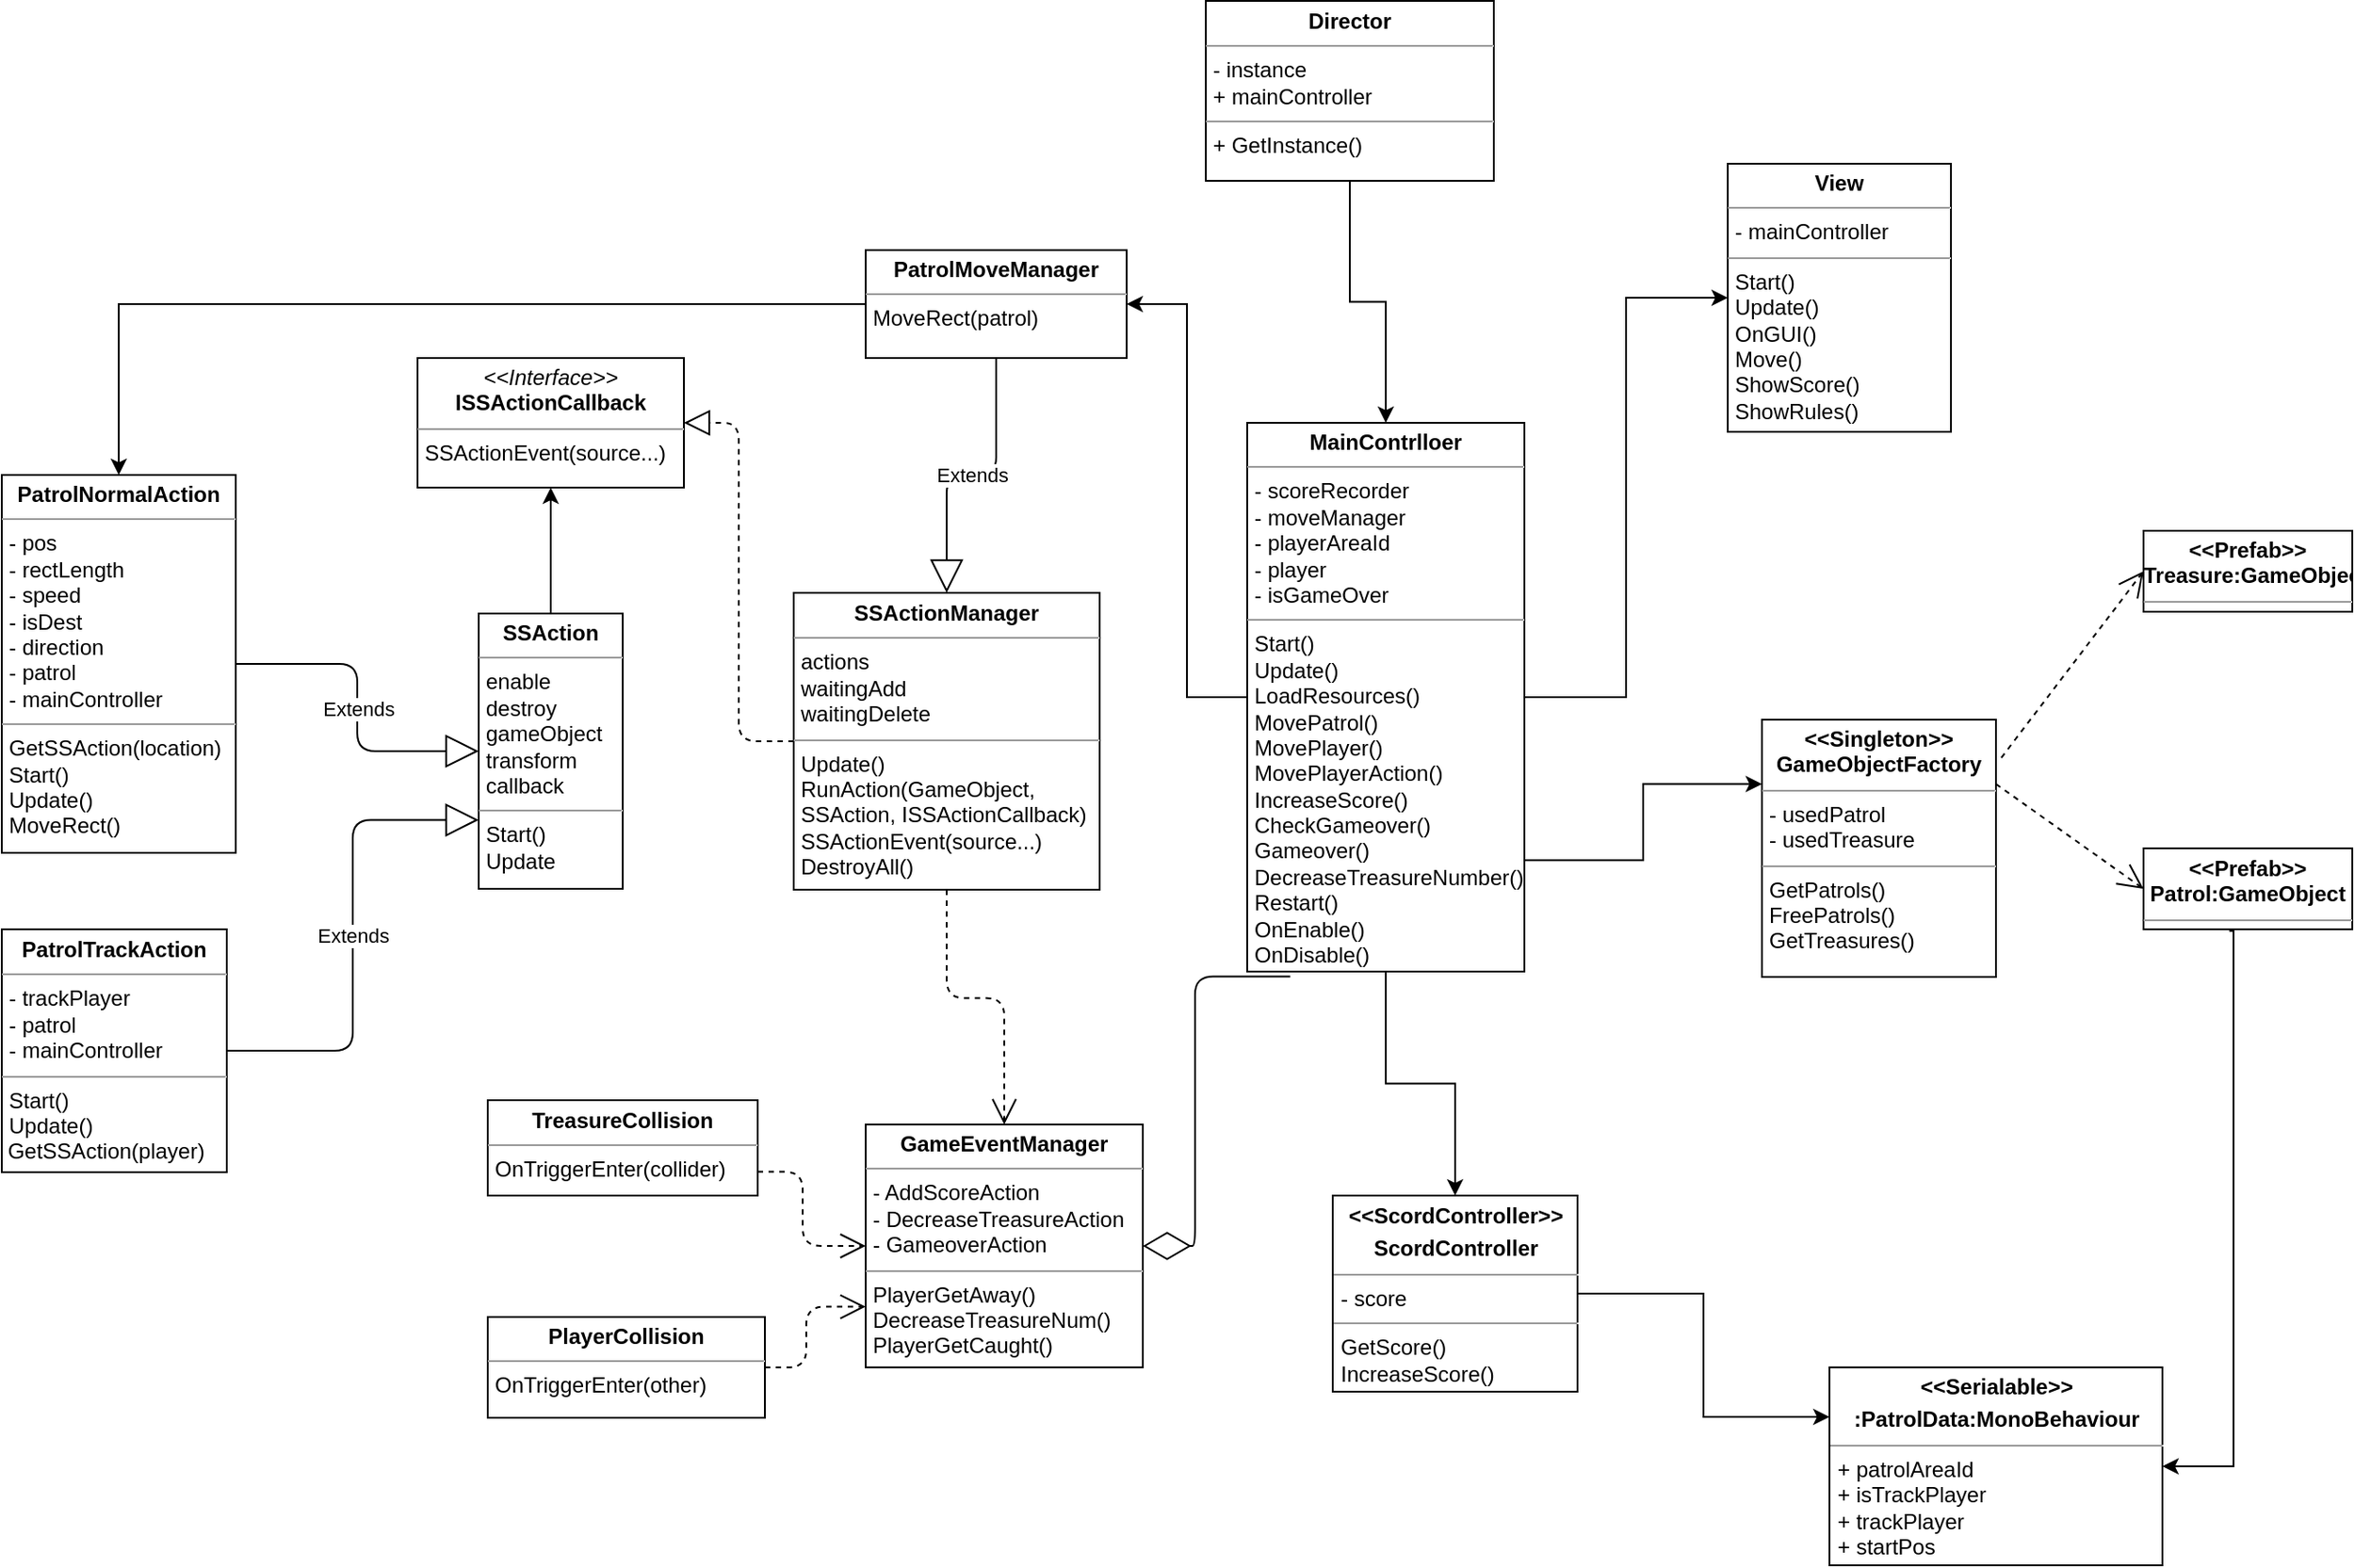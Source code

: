 <mxfile version="12.2.4" pages="1"><diagram id="sHEhAXrCf3O6p-drYCcK" name="第 1 页"><mxGraphModel dx="2479" dy="1098" grid="1" gridSize="10" guides="1" tooltips="1" connect="1" arrows="1" fold="1" page="1" pageScale="1" pageWidth="827" pageHeight="1169" math="0" shadow="0"><root><mxCell id="0"/><mxCell id="1" parent="0"/><mxCell id="143" style="edgeStyle=orthogonalEdgeStyle;rounded=0;orthogonalLoop=1;jettySize=auto;html=1;entryX=0.5;entryY=1;entryDx=0;entryDy=0;" edge="1" parent="1" source="16" target="82"><mxGeometry relative="1" as="geometry"/></mxCell><mxCell id="16" value="&lt;p style=&quot;margin: 0px ; margin-top: 4px ; text-align: center&quot;&gt;&lt;b&gt;SSAction&lt;/b&gt;&lt;/p&gt;&lt;hr size=&quot;1&quot;&gt;&lt;p style=&quot;margin: 0px ; margin-left: 4px&quot;&gt;enable&lt;br&gt;&lt;/p&gt;&lt;p style=&quot;margin: 0px ; margin-left: 4px&quot;&gt;destroy&lt;/p&gt;&lt;p style=&quot;margin: 0px ; margin-left: 4px&quot;&gt;gameObject&lt;/p&gt;&lt;p style=&quot;margin: 0px ; margin-left: 4px&quot;&gt;transform&lt;/p&gt;&lt;p style=&quot;margin: 0px ; margin-left: 4px&quot;&gt;callback&lt;/p&gt;&lt;hr size=&quot;1&quot;&gt;&lt;p style=&quot;margin: 0px ; margin-left: 4px&quot;&gt;Start()&lt;/p&gt;&lt;p style=&quot;margin: 0px ; margin-left: 4px&quot;&gt;Update&lt;/p&gt;" style="verticalAlign=top;align=left;overflow=fill;fontSize=12;fontFamily=Helvetica;html=1;" parent="1" vertex="1"><mxGeometry x="-405" y="591" width="80" height="153" as="geometry"/></mxCell><mxCell id="17" value="&lt;p style=&quot;margin: 0px ; margin-top: 4px ; text-align: center&quot;&gt;&lt;b&gt;SSActionManager&lt;/b&gt;&lt;/p&gt;&lt;hr size=&quot;1&quot;&gt;&lt;p style=&quot;margin: 0px ; margin-left: 4px&quot;&gt;actions&lt;/p&gt;&lt;p style=&quot;margin: 0px ; margin-left: 4px&quot;&gt;waitingAdd&lt;/p&gt;&lt;p style=&quot;margin: 0px ; margin-left: 4px&quot;&gt;waitingDelete&lt;/p&gt;&lt;hr size=&quot;1&quot;&gt;&lt;p style=&quot;margin: 0px ; margin-left: 4px&quot;&gt;Update()&lt;/p&gt;&lt;p style=&quot;margin: 0px ; margin-left: 4px&quot;&gt;RunAction(GameObject,&amp;nbsp;&lt;/p&gt;&lt;p style=&quot;margin: 0px ; margin-left: 4px&quot;&gt;SSAction, ISSActionCallback)&lt;/p&gt;&lt;p style=&quot;margin: 0px ; margin-left: 4px&quot;&gt;SSActionEvent(source...)&lt;/p&gt;&lt;p style=&quot;margin: 0px ; margin-left: 4px&quot;&gt;DestroyAll()&lt;/p&gt;" style="verticalAlign=top;align=left;overflow=fill;fontSize=12;fontFamily=Helvetica;html=1;" parent="1" vertex="1"><mxGeometry x="-230" y="579.5" width="170" height="165" as="geometry"/></mxCell><mxCell id="132" style="edgeStyle=orthogonalEdgeStyle;rounded=0;orthogonalLoop=1;jettySize=auto;html=1;entryX=1;entryY=0.5;entryDx=0;entryDy=0;exitX=0.411;exitY=1.02;exitDx=0;exitDy=0;exitPerimeter=0;" edge="1" parent="1" source="26" target="112"><mxGeometry relative="1" as="geometry"><Array as="points"><mxPoint x="570" y="767"/><mxPoint x="570" y="1065"/></Array></mxGeometry></mxCell><mxCell id="26" value="&lt;p style=&quot;margin: 0px ; margin-top: 4px ; text-align: center&quot;&gt;&lt;b&gt;&amp;lt;&amp;lt;Prefab&amp;gt;&amp;gt;&lt;/b&gt;&lt;br&gt;&lt;b&gt;Patrol:GameObject&lt;/b&gt;&lt;/p&gt;&lt;hr size=&quot;1&quot;&gt;&lt;p style=&quot;margin: 0px ; margin-left: 4px&quot;&gt;&lt;br&gt;&lt;/p&gt;" style="verticalAlign=top;align=left;overflow=fill;fontSize=12;fontFamily=Helvetica;html=1;" parent="1" vertex="1"><mxGeometry x="520" y="721.5" width="116" height="45" as="geometry"/></mxCell><mxCell id="115" style="edgeStyle=orthogonalEdgeStyle;rounded=0;orthogonalLoop=1;jettySize=auto;html=1;entryX=0;entryY=0.25;entryDx=0;entryDy=0;exitX=0.999;exitY=0.797;exitDx=0;exitDy=0;exitPerimeter=0;" parent="1" source="66" target="42" edge="1"><mxGeometry relative="1" as="geometry"><mxPoint x="176" y="660" as="sourcePoint"/></mxGeometry></mxCell><mxCell id="58" style="edgeStyle=none;orthogonalLoop=1;jettySize=auto;html=1;entryX=0;entryY=0.5;entryDx=0;entryDy=0;dashed=1;endArrow=open;endSize=12;exitX=1;exitY=0.25;exitDx=0;exitDy=0;" parent="1" source="42" target="26" edge="1"><mxGeometry relative="1" as="geometry"/></mxCell><mxCell id="42" value="&lt;p style=&quot;margin: 0px ; margin-top: 4px ; text-align: center&quot;&gt;&lt;span style=&quot;font-weight: 700&quot;&gt;&amp;lt;&amp;lt;Singleton&amp;gt;&amp;gt;&lt;/span&gt;&lt;br style=&quot;padding: 0px ; margin: 0px ; font-weight: 700&quot;&gt;&lt;span style=&quot;font-weight: 700&quot;&gt;GameObjectFactory&lt;/span&gt;&lt;br&gt;&lt;/p&gt;&lt;hr size=&quot;1&quot;&gt;&lt;p style=&quot;margin: 0px ; margin-left: 4px&quot;&gt;- usedPatrol&lt;br style=&quot;padding: 0px ; margin: 0px&quot;&gt;- usedTreasure&lt;/p&gt;&lt;hr size=&quot;1&quot;&gt;&lt;p style=&quot;margin: 0px ; margin-left: 4px&quot;&gt;GetPatrols()&lt;br style=&quot;padding: 0px ; margin: 0px&quot;&gt;FreePatrols()&lt;br style=&quot;padding: 0px ; margin: 0px&quot;&gt;GetTreasures()&lt;br&gt;&lt;/p&gt;" style="verticalAlign=top;align=left;overflow=fill;fontSize=12;fontFamily=Helvetica;html=1;" parent="1" vertex="1"><mxGeometry x="308" y="650" width="130" height="143" as="geometry"/></mxCell><mxCell id="69" style="edgeStyle=orthogonalEdgeStyle;rounded=0;orthogonalLoop=1;jettySize=auto;html=1;entryX=0;entryY=0.5;entryDx=0;entryDy=0;" parent="1" source="66" target="68" edge="1"><mxGeometry relative="1" as="geometry"/></mxCell><mxCell id="116" style="edgeStyle=orthogonalEdgeStyle;rounded=0;orthogonalLoop=1;jettySize=auto;html=1;entryX=1;entryY=0.5;entryDx=0;entryDy=0;" parent="1" source="66" target="110" edge="1"><mxGeometry relative="1" as="geometry"/></mxCell><mxCell id="135" style="edgeStyle=orthogonalEdgeStyle;rounded=0;orthogonalLoop=1;jettySize=auto;html=1;entryX=0.5;entryY=0;entryDx=0;entryDy=0;" edge="1" parent="1" source="66" target="33"><mxGeometry relative="1" as="geometry"/></mxCell><mxCell id="66" value="&lt;p style=&quot;margin: 0px ; margin-top: 4px ; text-align: center&quot;&gt;&lt;span style=&quot;font-weight: 700&quot;&gt;MainContrlloer&lt;/span&gt;&lt;br&gt;&lt;/p&gt;&lt;hr size=&quot;1&quot;&gt;&lt;p style=&quot;margin: 0px ; margin-left: 4px&quot;&gt;- scoreRecorder&lt;/p&gt;&lt;p style=&quot;margin: 0px ; margin-left: 4px&quot;&gt;- moveManager&lt;/p&gt;&lt;p style=&quot;margin: 0px ; margin-left: 4px&quot;&gt;- playerAreaId&lt;/p&gt;&lt;p style=&quot;margin: 0px ; margin-left: 4px&quot;&gt;- player&lt;/p&gt;&lt;p style=&quot;margin: 0px ; margin-left: 4px&quot;&gt;- isGameOver&lt;br&gt;&lt;/p&gt;&lt;hr size=&quot;1&quot;&gt;&lt;p style=&quot;margin: 0px ; margin-left: 4px&quot;&gt;Start()&lt;/p&gt;&lt;p style=&quot;margin: 0px ; margin-left: 4px&quot;&gt;Update()&lt;/p&gt;&lt;p style=&quot;margin: 0px ; margin-left: 4px&quot;&gt;LoadResources()&lt;/p&gt;&lt;p style=&quot;margin: 0px ; margin-left: 4px&quot;&gt;MovePatrol()&lt;/p&gt;&lt;p style=&quot;margin: 0px ; margin-left: 4px&quot;&gt;MovePlayer()&lt;br&gt;&lt;/p&gt;&lt;p style=&quot;margin: 0px ; margin-left: 4px&quot;&gt;MovePlayerAction()&lt;/p&gt;&lt;p style=&quot;margin: 0px ; margin-left: 4px&quot;&gt;IncreaseScore()&lt;/p&gt;&lt;p style=&quot;margin: 0px ; margin-left: 4px&quot;&gt;CheckGameover()&lt;/p&gt;&lt;p style=&quot;margin: 0px ; margin-left: 4px&quot;&gt;Gameover()&lt;/p&gt;&lt;p style=&quot;margin: 0px ; margin-left: 4px&quot;&gt;DecreaseTreasureNumber()&lt;/p&gt;&lt;p style=&quot;margin: 0px ; margin-left: 4px&quot;&gt;Restart()&lt;/p&gt;&lt;p style=&quot;margin: 0px ; margin-left: 4px&quot;&gt;OnEnable()&lt;/p&gt;&lt;p style=&quot;margin: 0px ; margin-left: 4px&quot;&gt;OnDisable()&lt;/p&gt;" style="verticalAlign=top;align=left;overflow=fill;fontSize=12;fontFamily=Helvetica;html=1;" parent="1" vertex="1"><mxGeometry x="22" y="485" width="154" height="305" as="geometry"/></mxCell><mxCell id="68" value="&lt;p style=&quot;margin: 0px ; margin-top: 4px ; text-align: center&quot;&gt;&lt;b&gt;View&lt;/b&gt;&lt;/p&gt;&lt;hr size=&quot;1&quot;&gt;&lt;p style=&quot;margin: 0px ; margin-left: 4px&quot;&gt;- mainController&lt;br&gt;&lt;/p&gt;&lt;hr size=&quot;1&quot;&gt;&lt;p style=&quot;margin: 0px ; margin-left: 4px&quot;&gt;Start()&lt;/p&gt;&lt;p style=&quot;margin: 0px ; margin-left: 4px&quot;&gt;Update()&lt;br style=&quot;padding: 0px ; margin: 0px&quot;&gt;OnGUI()&lt;br&gt;&lt;/p&gt;&lt;p style=&quot;margin: 0px ; margin-left: 4px&quot;&gt;Move()&lt;/p&gt;&lt;p style=&quot;margin: 0px ; margin-left: 4px&quot;&gt;ShowScore()&lt;/p&gt;&lt;p style=&quot;margin: 0px ; margin-left: 4px&quot;&gt;ShowRules()&lt;/p&gt;" style="verticalAlign=top;align=left;overflow=fill;fontSize=12;fontFamily=Helvetica;html=1;" parent="1" vertex="1"><mxGeometry x="289" y="341" width="124" height="149" as="geometry"/></mxCell><mxCell id="76" style="edgeStyle=orthogonalEdgeStyle;rounded=0;orthogonalLoop=1;jettySize=auto;html=1;entryX=0.5;entryY=0;entryDx=0;entryDy=0;" parent="1" source="73" target="66" edge="1"><mxGeometry relative="1" as="geometry"/></mxCell><mxCell id="73" value="&lt;p style=&quot;margin: 0px ; margin-top: 4px ; text-align: center&quot;&gt;&lt;b&gt;Director&lt;/b&gt;&lt;/p&gt;&lt;hr size=&quot;1&quot;&gt;&lt;p style=&quot;margin: 0px ; margin-left: 4px&quot;&gt;- instance&lt;/p&gt;&lt;p style=&quot;margin: 0px ; margin-left: 4px&quot;&gt;+ mainController&lt;/p&gt;&lt;hr size=&quot;1&quot;&gt;&lt;p style=&quot;margin: 0px ; margin-left: 4px&quot;&gt;+ GetInstance()&lt;/p&gt;" style="verticalAlign=top;align=left;overflow=fill;fontSize=12;fontFamily=Helvetica;html=1;" parent="1" vertex="1"><mxGeometry x="-1" y="250.5" width="160" height="100" as="geometry"/></mxCell><mxCell id="82" value="&lt;p style=&quot;margin: 0px ; margin-top: 4px ; text-align: center&quot;&gt;&lt;i&gt;&amp;lt;&amp;lt;Interface&amp;gt;&amp;gt;&lt;/i&gt;&lt;br&gt;&lt;b&gt;ISSActionCallback&lt;/b&gt;&lt;/p&gt;&lt;hr size=&quot;1&quot;&gt;&lt;p style=&quot;margin: 0px ; margin-left: 4px&quot;&gt;SSActionEvent(source...)&lt;/p&gt;" style="verticalAlign=top;align=left;overflow=fill;fontSize=12;fontFamily=Helvetica;html=1;" parent="1" vertex="1"><mxGeometry x="-439" y="449" width="148" height="72" as="geometry"/></mxCell><mxCell id="106" value="&lt;p style=&quot;margin: 0px ; margin-top: 4px ; text-align: center&quot;&gt;&lt;b&gt;TreasureCollision&lt;/b&gt;&lt;/p&gt;&lt;hr size=&quot;1&quot;&gt;&lt;p style=&quot;margin: 0px ; margin-left: 4px&quot;&gt;OnTriggerEnter(collider)&lt;br&gt;&lt;/p&gt;" style="verticalAlign=top;align=left;overflow=fill;fontSize=12;fontFamily=Helvetica;html=1;" parent="1" vertex="1"><mxGeometry x="-400" y="861.5" width="150" height="53" as="geometry"/></mxCell><mxCell id="108" value="&lt;p style=&quot;margin: 0px ; margin-top: 4px ; text-align: center&quot;&gt;&lt;b&gt;GameEventManager&lt;/b&gt;&lt;/p&gt;&lt;hr size=&quot;1&quot;&gt;&lt;p style=&quot;margin: 0px ; margin-left: 4px&quot;&gt;- AddScoreAction&lt;br style=&quot;padding: 0px ; margin: 0px&quot;&gt;- DecreaseTreasureAction&lt;br&gt;&lt;/p&gt;&lt;p style=&quot;margin: 0px ; margin-left: 4px&quot;&gt;- GameoverAction&lt;/p&gt;&lt;hr size=&quot;1&quot;&gt;&lt;p style=&quot;margin: 0px ; margin-left: 4px&quot;&gt;PlayerGetAway()&lt;/p&gt;&lt;p style=&quot;margin: 0px ; margin-left: 4px&quot;&gt;DecreaseTreasureNum()&lt;/p&gt;&lt;p style=&quot;margin: 0px ; margin-left: 4px&quot;&gt;PlayerGetCaught()&lt;/p&gt;" style="verticalAlign=top;align=left;overflow=fill;fontSize=12;fontFamily=Helvetica;html=1;" parent="1" vertex="1"><mxGeometry x="-190" y="875" width="154" height="135" as="geometry"/></mxCell><mxCell id="130" style="edgeStyle=orthogonalEdgeStyle;rounded=0;orthogonalLoop=1;jettySize=auto;html=1;entryX=0;entryY=0.25;entryDx=0;entryDy=0;" edge="1" parent="1" source="33" target="112"><mxGeometry relative="1" as="geometry"/></mxCell><mxCell id="109" value="&lt;p style=&quot;margin: 0px ; margin-top: 4px ; text-align: center&quot;&gt;&lt;b&gt;PatrolNormalAction&lt;/b&gt;&lt;/p&gt;&lt;hr size=&quot;1&quot;&gt;&lt;p style=&quot;margin: 0px ; margin-left: 4px&quot;&gt;- pos&lt;/p&gt;&lt;p style=&quot;margin: 0px ; margin-left: 4px&quot;&gt;&lt;span&gt;- rectLength&lt;/span&gt;&lt;/p&gt;&lt;p style=&quot;margin: 0px ; margin-left: 4px&quot;&gt;- speed&lt;/p&gt;&lt;p style=&quot;margin: 0px ; margin-left: 4px&quot;&gt;- isDest&lt;/p&gt;&lt;p style=&quot;margin: 0px ; margin-left: 4px&quot;&gt;- direction&lt;/p&gt;&lt;p style=&quot;margin: 0px ; margin-left: 4px&quot;&gt;- patrol&lt;/p&gt;&lt;p style=&quot;margin: 0px ; margin-left: 4px&quot;&gt;- mainController&lt;/p&gt;&lt;hr size=&quot;1&quot;&gt;&lt;p style=&quot;margin: 0px ; margin-left: 4px&quot;&gt;GetSSAction(location)&lt;/p&gt;&lt;p style=&quot;margin: 0px ; margin-left: 4px&quot;&gt;Start()&lt;/p&gt;&lt;p style=&quot;margin: 0px ; margin-left: 4px&quot;&gt;Update()&lt;/p&gt;&lt;p style=&quot;margin: 0px ; margin-left: 4px&quot;&gt;MoveRect()&lt;/p&gt;" style="verticalAlign=top;align=left;overflow=fill;fontSize=12;fontFamily=Helvetica;html=1;" parent="1" vertex="1"><mxGeometry x="-670" y="514" width="130" height="210" as="geometry"/></mxCell><mxCell id="117" style="edgeStyle=orthogonalEdgeStyle;rounded=0;orthogonalLoop=1;jettySize=auto;html=1;entryX=0.5;entryY=0;entryDx=0;entryDy=0;" parent="1" source="110" target="109" edge="1"><mxGeometry relative="1" as="geometry"/></mxCell><mxCell id="110" value="&lt;p style=&quot;margin: 0px ; margin-top: 4px ; text-align: center&quot;&gt;&lt;b&gt;PatrolMoveManager&lt;/b&gt;&lt;/p&gt;&lt;hr size=&quot;1&quot;&gt;&lt;p style=&quot;margin: 0px ; margin-left: 4px&quot;&gt;MoveRect(patrol)&lt;span&gt;&amp;nbsp;&lt;/span&gt;&lt;/p&gt;" style="verticalAlign=top;align=left;overflow=fill;fontSize=12;fontFamily=Helvetica;html=1;" parent="1" vertex="1"><mxGeometry x="-190" y="389" width="145" height="60" as="geometry"/></mxCell><mxCell id="112" value="&lt;p style=&quot;margin: 0px ; margin-top: 4px ; text-align: center&quot;&gt;&lt;span style=&quot;font-weight: 700&quot;&gt;&amp;lt;&amp;lt;Serialable&amp;gt;&amp;gt;&lt;/span&gt;&lt;b&gt;&lt;br&gt;&lt;/b&gt;&lt;/p&gt;&lt;p style=&quot;margin: 0px ; margin-top: 4px ; text-align: center&quot;&gt;&lt;b&gt;:PatrolData:MonoBehaviour&lt;/b&gt;&lt;/p&gt;&lt;hr size=&quot;1&quot;&gt;&lt;p style=&quot;margin: 0px ; margin-left: 4px&quot;&gt;+ patrolAreaId&lt;/p&gt;&lt;p style=&quot;margin: 0px ; margin-left: 4px&quot;&gt;+ isTrackPlayer&lt;/p&gt;&lt;p style=&quot;margin: 0px ; margin-left: 4px&quot;&gt;+ trackPlayer&lt;/p&gt;&lt;p style=&quot;margin: 0px ; margin-left: 4px&quot;&gt;+ startPos&lt;/p&gt;" style="verticalAlign=top;align=left;overflow=fill;fontSize=12;fontFamily=Helvetica;html=1;" parent="1" vertex="1"><mxGeometry x="345.5" y="1010" width="185" height="110" as="geometry"/></mxCell><mxCell id="113" value="&lt;p style=&quot;margin: 0px ; margin-top: 4px ; text-align: center&quot;&gt;&lt;b&gt;PatrolTrackAction&lt;/b&gt;&lt;/p&gt;&lt;hr size=&quot;1&quot;&gt;&lt;p style=&quot;margin: 0px ; margin-left: 4px&quot;&gt;&lt;span&gt;- trackPlayer&lt;/span&gt;&lt;br&gt;&lt;/p&gt;&lt;p style=&quot;margin: 0px ; margin-left: 4px&quot;&gt;&lt;span&gt;- patrol&lt;/span&gt;&lt;/p&gt;&lt;p style=&quot;margin: 0px ; margin-left: 4px&quot;&gt;&lt;span&gt;- mainController&lt;/span&gt;&lt;/p&gt;&lt;hr size=&quot;1&quot;&gt;&lt;p style=&quot;margin: 0px 0px 0px 4px&quot;&gt;&lt;span&gt;Start()&lt;/span&gt;&lt;br&gt;&lt;/p&gt;&lt;p style=&quot;margin: 0px 0px 0px 4px&quot;&gt;Update()&lt;/p&gt;&amp;nbsp;GetSSAction(player)" style="verticalAlign=top;align=left;overflow=fill;fontSize=12;fontFamily=Helvetica;html=1;" parent="1" vertex="1"><mxGeometry x="-670" y="766.5" width="125" height="135" as="geometry"/></mxCell><mxCell id="114" value="&lt;p style=&quot;margin: 0px ; margin-top: 4px ; text-align: center&quot;&gt;&lt;b&gt;PlayerCollision&lt;/b&gt;&lt;/p&gt;&lt;hr size=&quot;1&quot;&gt;&lt;p style=&quot;margin: 0px ; margin-left: 4px&quot;&gt;OnTriggerEnter(other)&lt;/p&gt;" style="verticalAlign=top;align=left;overflow=fill;fontSize=12;fontFamily=Helvetica;html=1;" parent="1" vertex="1"><mxGeometry x="-400" y="982" width="154" height="56" as="geometry"/></mxCell><mxCell id="128" value="&lt;p style=&quot;margin: 0px ; margin-top: 4px ; text-align: center&quot;&gt;&lt;b&gt;&amp;lt;&amp;lt;Prefab&amp;gt;&amp;gt;&lt;/b&gt;&lt;br&gt;&lt;b&gt;Treasure:GameObject&lt;/b&gt;&lt;/p&gt;&lt;hr size=&quot;1&quot;&gt;&lt;p style=&quot;margin: 0px ; margin-left: 4px&quot;&gt;&lt;br&gt;&lt;/p&gt;" style="verticalAlign=top;align=left;overflow=fill;fontSize=12;fontFamily=Helvetica;html=1;" parent="1" vertex="1"><mxGeometry x="520" y="545" width="116" height="45" as="geometry"/></mxCell><mxCell id="129" style="edgeStyle=none;orthogonalLoop=1;jettySize=auto;html=1;entryX=0;entryY=0.5;entryDx=0;entryDy=0;dashed=1;endArrow=open;endSize=12;exitX=1.023;exitY=0.148;exitDx=0;exitDy=0;exitPerimeter=0;" parent="1" source="42" target="128" edge="1"><mxGeometry relative="1" as="geometry"><mxPoint x="400" y="655" as="sourcePoint"/><mxPoint x="502" y="672.5" as="targetPoint"/></mxGeometry></mxCell><mxCell id="33" value="&lt;p style=&quot;margin: 0px ; margin-top: 4px ; text-align: center&quot;&gt;&lt;b&gt;&amp;lt;&amp;lt;ScordController&amp;gt;&amp;gt;&lt;/b&gt;&lt;b&gt;&lt;br&gt;&lt;/b&gt;&lt;/p&gt;&lt;p style=&quot;margin: 0px ; margin-top: 4px ; text-align: center&quot;&gt;&lt;b&gt;ScordController&lt;/b&gt;&lt;br&gt;&lt;/p&gt;&lt;hr size=&quot;1&quot;&gt;&lt;p style=&quot;margin: 0px ; margin-left: 4px&quot;&gt;&lt;span&gt;- score&lt;/span&gt;&lt;/p&gt;&lt;hr size=&quot;1&quot;&gt;&lt;p style=&quot;margin: 0px ; margin-left: 4px&quot;&gt;GetScore()&lt;/p&gt;&lt;p style=&quot;margin: 0px ; margin-left: 4px&quot;&gt;IncreaseScore()&lt;/p&gt;" style="verticalAlign=top;align=left;overflow=fill;fontSize=12;fontFamily=Helvetica;html=1;" parent="1" vertex="1"><mxGeometry x="69.5" y="914.5" width="136" height="109" as="geometry"/></mxCell><mxCell id="137" value="" style="endArrow=diamondThin;endFill=0;endSize=24;html=1;exitX=0.155;exitY=1.009;exitDx=0;exitDy=0;entryX=1;entryY=0.5;entryDx=0;entryDy=0;edgeStyle=orthogonalEdgeStyle;exitPerimeter=0;" edge="1" parent="1" source="66" target="108"><mxGeometry width="160" relative="1" as="geometry"><mxPoint x="-216" y="914.5" as="sourcePoint"/><mxPoint x="30" y="1090" as="targetPoint"/></mxGeometry></mxCell><mxCell id="140" value="" style="endArrow=block;dashed=1;endFill=0;endSize=12;html=1;exitX=0;exitY=0.5;exitDx=0;exitDy=0;entryX=1;entryY=0.5;entryDx=0;entryDy=0;edgeStyle=orthogonalEdgeStyle;" edge="1" parent="1" source="17" target="82"><mxGeometry width="160" relative="1" as="geometry"><mxPoint x="-390" y="590" as="sourcePoint"/><mxPoint x="-230" y="590" as="targetPoint"/></mxGeometry></mxCell><mxCell id="144" value="Extends" style="endArrow=block;endSize=16;endFill=0;html=1;entryX=0;entryY=0.5;entryDx=0;entryDy=0;exitX=1;exitY=0.5;exitDx=0;exitDy=0;edgeStyle=orthogonalEdgeStyle;" edge="1" parent="1" source="109" target="16"><mxGeometry width="160" relative="1" as="geometry"><mxPoint x="-599" y="744" as="sourcePoint"/><mxPoint x="-439" y="744" as="targetPoint"/></mxGeometry></mxCell><mxCell id="145" value="Extends" style="endArrow=block;endSize=16;endFill=0;html=1;exitX=1;exitY=0.5;exitDx=0;exitDy=0;edgeStyle=orthogonalEdgeStyle;entryX=0;entryY=0.75;entryDx=0;entryDy=0;" edge="1" parent="1" source="113" target="16"><mxGeometry width="160" relative="1" as="geometry"><mxPoint x="-529" y="630" as="sourcePoint"/><mxPoint x="-460" y="710" as="targetPoint"/></mxGeometry></mxCell><mxCell id="149" value="Extends" style="endArrow=block;endSize=16;endFill=0;html=1;entryX=0.5;entryY=0;entryDx=0;entryDy=0;edgeStyle=orthogonalEdgeStyle;exitX=0.5;exitY=1;exitDx=0;exitDy=0;" edge="1" parent="1" source="110" target="17"><mxGeometry width="160" relative="1" as="geometry"><mxPoint x="-120" y="460" as="sourcePoint"/><mxPoint x="-78" y="538.5" as="targetPoint"/></mxGeometry></mxCell><mxCell id="151" style="edgeStyle=orthogonalEdgeStyle;orthogonalLoop=1;jettySize=auto;html=1;entryX=0.5;entryY=0;entryDx=0;entryDy=0;dashed=1;endArrow=open;endSize=12;exitX=0.5;exitY=1;exitDx=0;exitDy=0;" edge="1" parent="1" source="17" target="108"><mxGeometry relative="1" as="geometry"><mxPoint x="-362.51" y="841.664" as="sourcePoint"/><mxPoint x="-283.5" y="738" as="targetPoint"/></mxGeometry></mxCell><mxCell id="152" style="edgeStyle=orthogonalEdgeStyle;orthogonalLoop=1;jettySize=auto;html=1;entryX=0;entryY=0.5;entryDx=0;entryDy=0;dashed=1;endArrow=open;endSize=12;exitX=1;exitY=0.75;exitDx=0;exitDy=0;" edge="1" parent="1" source="106" target="108"><mxGeometry relative="1" as="geometry"><mxPoint x="-262" y="766.5" as="sourcePoint"/><mxPoint x="-230" y="898.5" as="targetPoint"/></mxGeometry></mxCell><mxCell id="153" style="edgeStyle=orthogonalEdgeStyle;orthogonalLoop=1;jettySize=auto;html=1;entryX=0;entryY=0.75;entryDx=0;entryDy=0;dashed=1;endArrow=open;endSize=12;exitX=1;exitY=0.5;exitDx=0;exitDy=0;" edge="1" parent="1" source="114" target="108"><mxGeometry relative="1" as="geometry"><mxPoint x="-239" y="912" as="sourcePoint"/><mxPoint x="-179" y="952" as="targetPoint"/></mxGeometry></mxCell></root></mxGraphModel></diagram></mxfile>